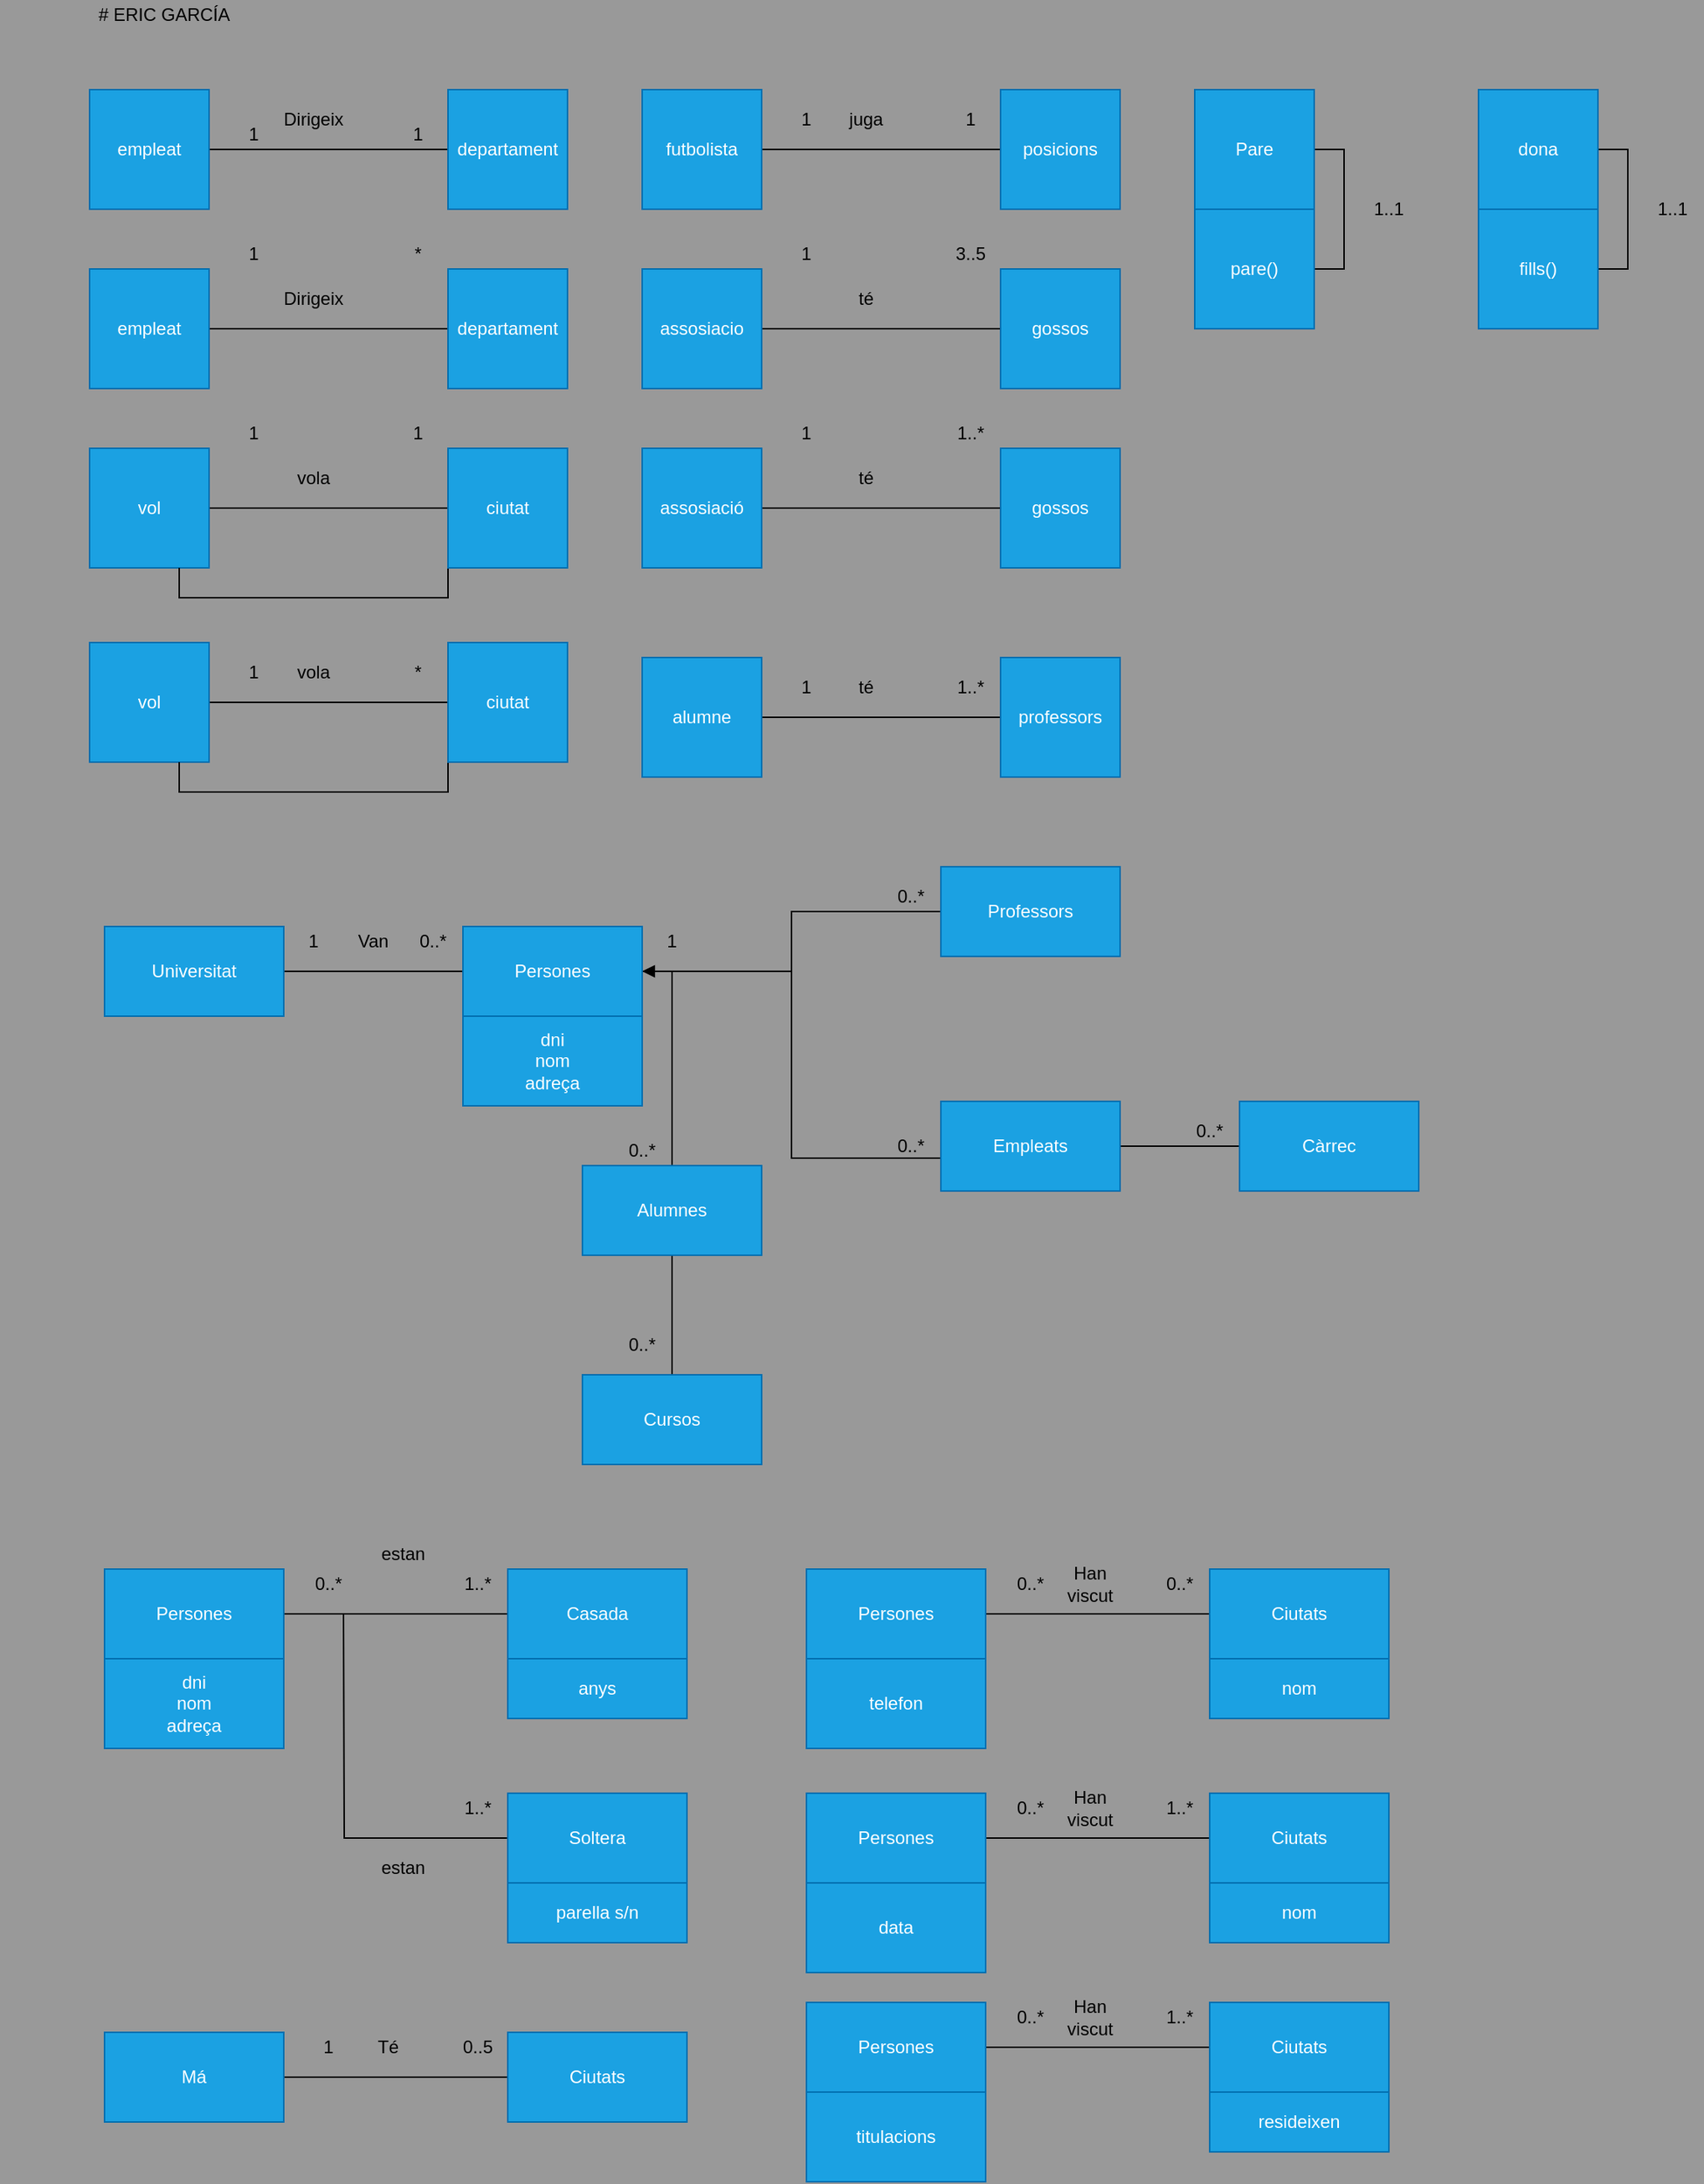 <mxfile version="13.6.5">
    <diagram id="E5LAtZZVA_uYHLYXuSaJ" name="Página-1">
        <mxGraphModel dx="1118" dy="790" grid="1" gridSize="10" guides="1" tooltips="1" connect="1" arrows="1" fold="1" page="1" pageScale="1" pageWidth="1169" pageHeight="1654" background="#999999" math="0" shadow="0">
            <root>
                <mxCell id="0"/>
                <mxCell id="1" parent="0"/>
                <mxCell id="28" style="edgeStyle=orthogonalEdgeStyle;rounded=0;orthogonalLoop=1;jettySize=auto;html=1;exitX=1;exitY=0.5;exitDx=0;exitDy=0;entryX=0;entryY=0.5;entryDx=0;entryDy=0;endArrow=none;endFill=0;" edge="1" parent="1" source="2" target="3">
                    <mxGeometry relative="1" as="geometry"/>
                </mxCell>
                <mxCell id="2" value="empleat" style="whiteSpace=wrap;html=1;aspect=fixed;fillColor=#1ba1e2;strokeColor=#006EAF;fontColor=#ffffff;" vertex="1" parent="1">
                    <mxGeometry x="70" y="120" width="80" height="80" as="geometry"/>
                </mxCell>
                <mxCell id="3" value="departament&lt;br&gt;" style="whiteSpace=wrap;html=1;aspect=fixed;fillColor=#1ba1e2;strokeColor=#006EAF;fontColor=#ffffff;" vertex="1" parent="1">
                    <mxGeometry x="310" y="120" width="80" height="80" as="geometry"/>
                </mxCell>
                <mxCell id="7" value="1" style="text;html=1;strokeColor=none;fillColor=none;align=center;verticalAlign=middle;whiteSpace=wrap;rounded=0;" vertex="1" parent="1">
                    <mxGeometry x="160" y="140" width="40" height="20" as="geometry"/>
                </mxCell>
                <mxCell id="11" style="edgeStyle=orthogonalEdgeStyle;rounded=0;orthogonalLoop=1;jettySize=auto;html=1;exitX=1;exitY=0.5;exitDx=0;exitDy=0;endArrow=none;endFill=0;" edge="1" parent="1" source="12" target="13">
                    <mxGeometry relative="1" as="geometry"/>
                </mxCell>
                <mxCell id="12" value="empleat" style="whiteSpace=wrap;html=1;aspect=fixed;fillColor=#1ba1e2;strokeColor=#006EAF;fontColor=#ffffff;" vertex="1" parent="1">
                    <mxGeometry x="70" y="240" width="80" height="80" as="geometry"/>
                </mxCell>
                <mxCell id="13" value="departament&lt;br&gt;" style="whiteSpace=wrap;html=1;aspect=fixed;fillColor=#1ba1e2;strokeColor=#006EAF;fontColor=#ffffff;" vertex="1" parent="1">
                    <mxGeometry x="310" y="240" width="80" height="80" as="geometry"/>
                </mxCell>
                <mxCell id="14" value="1" style="text;html=1;strokeColor=none;fillColor=none;align=center;verticalAlign=middle;whiteSpace=wrap;rounded=0;" vertex="1" parent="1">
                    <mxGeometry x="160" y="220" width="40" height="20" as="geometry"/>
                </mxCell>
                <mxCell id="21" style="edgeStyle=orthogonalEdgeStyle;rounded=0;orthogonalLoop=1;jettySize=auto;html=1;exitX=1;exitY=0.5;exitDx=0;exitDy=0;endArrow=none;endFill=0;" edge="1" parent="1" source="22" target="23">
                    <mxGeometry relative="1" as="geometry"/>
                </mxCell>
                <mxCell id="22" value="vol" style="whiteSpace=wrap;html=1;aspect=fixed;fillColor=#1ba1e2;strokeColor=#006EAF;fontColor=#ffffff;" vertex="1" parent="1">
                    <mxGeometry x="70" y="360" width="80" height="80" as="geometry"/>
                </mxCell>
                <mxCell id="31" style="edgeStyle=orthogonalEdgeStyle;rounded=0;orthogonalLoop=1;jettySize=auto;html=1;exitX=0;exitY=1;exitDx=0;exitDy=0;entryX=0.75;entryY=1;entryDx=0;entryDy=0;endArrow=none;endFill=0;" edge="1" parent="1" source="23" target="22">
                    <mxGeometry relative="1" as="geometry"/>
                </mxCell>
                <mxCell id="23" value="ciutat" style="whiteSpace=wrap;html=1;aspect=fixed;fillColor=#1ba1e2;strokeColor=#006EAF;fontColor=#ffffff;" vertex="1" parent="1">
                    <mxGeometry x="310" y="360" width="80" height="80" as="geometry"/>
                </mxCell>
                <mxCell id="24" value="1" style="text;html=1;strokeColor=none;fillColor=none;align=center;verticalAlign=middle;whiteSpace=wrap;rounded=0;" vertex="1" parent="1">
                    <mxGeometry x="160" y="340" width="40" height="20" as="geometry"/>
                </mxCell>
                <mxCell id="32" value="Dirigeix&lt;br&gt;" style="text;html=1;strokeColor=none;fillColor=none;align=center;verticalAlign=middle;whiteSpace=wrap;rounded=0;" vertex="1" parent="1">
                    <mxGeometry x="200" y="130" width="40" height="20" as="geometry"/>
                </mxCell>
                <mxCell id="34" value="Dirigeix&lt;br&gt;" style="text;html=1;strokeColor=none;fillColor=none;align=center;verticalAlign=middle;whiteSpace=wrap;rounded=0;" vertex="1" parent="1">
                    <mxGeometry x="200" y="250" width="40" height="20" as="geometry"/>
                </mxCell>
                <mxCell id="35" value="vola" style="text;html=1;strokeColor=none;fillColor=none;align=center;verticalAlign=middle;whiteSpace=wrap;rounded=0;" vertex="1" parent="1">
                    <mxGeometry x="200" y="370" width="40" height="20" as="geometry"/>
                </mxCell>
                <mxCell id="37" style="edgeStyle=orthogonalEdgeStyle;rounded=0;orthogonalLoop=1;jettySize=auto;html=1;exitX=1;exitY=0.5;exitDx=0;exitDy=0;endArrow=none;endFill=0;" edge="1" parent="1" source="38" target="40">
                    <mxGeometry relative="1" as="geometry"/>
                </mxCell>
                <mxCell id="38" value="vol" style="whiteSpace=wrap;html=1;aspect=fixed;fillColor=#1ba1e2;strokeColor=#006EAF;fontColor=#ffffff;" vertex="1" parent="1">
                    <mxGeometry x="70" y="490" width="80" height="80" as="geometry"/>
                </mxCell>
                <mxCell id="39" style="edgeStyle=orthogonalEdgeStyle;rounded=0;orthogonalLoop=1;jettySize=auto;html=1;exitX=0;exitY=1;exitDx=0;exitDy=0;entryX=0.75;entryY=1;entryDx=0;entryDy=0;endArrow=none;endFill=0;" edge="1" parent="1" source="40" target="38">
                    <mxGeometry relative="1" as="geometry"/>
                </mxCell>
                <mxCell id="40" value="ciutat" style="whiteSpace=wrap;html=1;aspect=fixed;fillColor=#1ba1e2;strokeColor=#006EAF;fontColor=#ffffff;" vertex="1" parent="1">
                    <mxGeometry x="310" y="490" width="80" height="80" as="geometry"/>
                </mxCell>
                <mxCell id="41" value="1" style="text;html=1;strokeColor=none;fillColor=none;align=center;verticalAlign=middle;whiteSpace=wrap;rounded=0;" vertex="1" parent="1">
                    <mxGeometry x="160" y="500" width="40" height="20" as="geometry"/>
                </mxCell>
                <mxCell id="42" value="vola" style="text;html=1;strokeColor=none;fillColor=none;align=center;verticalAlign=middle;whiteSpace=wrap;rounded=0;" vertex="1" parent="1">
                    <mxGeometry x="200" y="500" width="40" height="20" as="geometry"/>
                </mxCell>
                <mxCell id="43" style="edgeStyle=orthogonalEdgeStyle;rounded=0;orthogonalLoop=1;jettySize=auto;html=1;exitX=1;exitY=0.5;exitDx=0;exitDy=0;entryX=0;entryY=0.5;entryDx=0;entryDy=0;endArrow=none;endFill=0;" edge="1" parent="1" source="44" target="45">
                    <mxGeometry relative="1" as="geometry"/>
                </mxCell>
                <mxCell id="44" value="futbolista" style="whiteSpace=wrap;html=1;aspect=fixed;fillColor=#1ba1e2;strokeColor=#006EAF;fontColor=#ffffff;" vertex="1" parent="1">
                    <mxGeometry x="440" y="120" width="80" height="80" as="geometry"/>
                </mxCell>
                <mxCell id="45" value="posicions" style="whiteSpace=wrap;html=1;aspect=fixed;fillColor=#1ba1e2;strokeColor=#006EAF;fontColor=#ffffff;" vertex="1" parent="1">
                    <mxGeometry x="680" y="120" width="80" height="80" as="geometry"/>
                </mxCell>
                <mxCell id="46" value="1" style="text;html=1;strokeColor=none;fillColor=none;align=center;verticalAlign=middle;whiteSpace=wrap;rounded=0;" vertex="1" parent="1">
                    <mxGeometry x="530" y="130" width="40" height="20" as="geometry"/>
                </mxCell>
                <mxCell id="47" value="juga" style="text;html=1;strokeColor=none;fillColor=none;align=center;verticalAlign=middle;whiteSpace=wrap;rounded=0;" vertex="1" parent="1">
                    <mxGeometry x="570" y="130" width="40" height="20" as="geometry"/>
                </mxCell>
                <mxCell id="48" style="edgeStyle=orthogonalEdgeStyle;rounded=0;orthogonalLoop=1;jettySize=auto;html=1;exitX=1;exitY=0.5;exitDx=0;exitDy=0;entryX=0;entryY=0.5;entryDx=0;entryDy=0;endArrow=none;endFill=0;" edge="1" parent="1" source="49" target="50">
                    <mxGeometry relative="1" as="geometry"/>
                </mxCell>
                <mxCell id="49" value="assosiacio" style="whiteSpace=wrap;html=1;aspect=fixed;fillColor=#1ba1e2;strokeColor=#006EAF;fontColor=#ffffff;" vertex="1" parent="1">
                    <mxGeometry x="440" y="240" width="80" height="80" as="geometry"/>
                </mxCell>
                <mxCell id="50" value="gossos" style="whiteSpace=wrap;html=1;aspect=fixed;fillColor=#1ba1e2;strokeColor=#006EAF;fontColor=#ffffff;" vertex="1" parent="1">
                    <mxGeometry x="680" y="240" width="80" height="80" as="geometry"/>
                </mxCell>
                <mxCell id="51" value="1" style="text;html=1;strokeColor=none;fillColor=none;align=center;verticalAlign=middle;whiteSpace=wrap;rounded=0;" vertex="1" parent="1">
                    <mxGeometry x="530" y="220" width="40" height="20" as="geometry"/>
                </mxCell>
                <mxCell id="52" value="té" style="text;html=1;strokeColor=none;fillColor=none;align=center;verticalAlign=middle;whiteSpace=wrap;rounded=0;" vertex="1" parent="1">
                    <mxGeometry x="570" y="250" width="40" height="20" as="geometry"/>
                </mxCell>
                <mxCell id="53" style="edgeStyle=orthogonalEdgeStyle;rounded=0;orthogonalLoop=1;jettySize=auto;html=1;exitX=1;exitY=0.5;exitDx=0;exitDy=0;entryX=0;entryY=0.5;entryDx=0;entryDy=0;endArrow=none;endFill=0;" edge="1" parent="1" source="54" target="55">
                    <mxGeometry relative="1" as="geometry"/>
                </mxCell>
                <mxCell id="54" value="assosiació" style="whiteSpace=wrap;html=1;aspect=fixed;fillColor=#1ba1e2;strokeColor=#006EAF;fontColor=#ffffff;" vertex="1" parent="1">
                    <mxGeometry x="440" y="360" width="80" height="80" as="geometry"/>
                </mxCell>
                <mxCell id="55" value="gossos" style="whiteSpace=wrap;html=1;aspect=fixed;fillColor=#1ba1e2;strokeColor=#006EAF;fontColor=#ffffff;" vertex="1" parent="1">
                    <mxGeometry x="680" y="360" width="80" height="80" as="geometry"/>
                </mxCell>
                <mxCell id="56" value="1" style="text;html=1;strokeColor=none;fillColor=none;align=center;verticalAlign=middle;whiteSpace=wrap;rounded=0;" vertex="1" parent="1">
                    <mxGeometry x="530" y="340" width="40" height="20" as="geometry"/>
                </mxCell>
                <mxCell id="57" value="té" style="text;html=1;strokeColor=none;fillColor=none;align=center;verticalAlign=middle;whiteSpace=wrap;rounded=0;" vertex="1" parent="1">
                    <mxGeometry x="570" y="370" width="40" height="20" as="geometry"/>
                </mxCell>
                <mxCell id="61" style="edgeStyle=orthogonalEdgeStyle;rounded=0;orthogonalLoop=1;jettySize=auto;html=1;exitX=1;exitY=0.5;exitDx=0;exitDy=0;entryX=0;entryY=0.5;entryDx=0;entryDy=0;endArrow=none;endFill=0;" edge="1" parent="1" source="62" target="63">
                    <mxGeometry relative="1" as="geometry"/>
                </mxCell>
                <mxCell id="62" value="alumne" style="whiteSpace=wrap;html=1;aspect=fixed;fillColor=#1ba1e2;strokeColor=#006EAF;fontColor=#ffffff;" vertex="1" parent="1">
                    <mxGeometry x="440" y="500" width="80" height="80" as="geometry"/>
                </mxCell>
                <mxCell id="63" value="professors" style="whiteSpace=wrap;html=1;aspect=fixed;fillColor=#1ba1e2;strokeColor=#006EAF;fontColor=#ffffff;" vertex="1" parent="1">
                    <mxGeometry x="680" y="500" width="80" height="80" as="geometry"/>
                </mxCell>
                <mxCell id="64" value="1" style="text;html=1;strokeColor=none;fillColor=none;align=center;verticalAlign=middle;whiteSpace=wrap;rounded=0;" vertex="1" parent="1">
                    <mxGeometry x="530" y="510" width="40" height="20" as="geometry"/>
                </mxCell>
                <mxCell id="65" value="té" style="text;html=1;strokeColor=none;fillColor=none;align=center;verticalAlign=middle;whiteSpace=wrap;rounded=0;" vertex="1" parent="1">
                    <mxGeometry x="570" y="510" width="40" height="20" as="geometry"/>
                </mxCell>
                <mxCell id="76" style="edgeStyle=orthogonalEdgeStyle;rounded=0;orthogonalLoop=1;jettySize=auto;html=1;exitX=1;exitY=0.5;exitDx=0;exitDy=0;entryX=1;entryY=0.5;entryDx=0;entryDy=0;startArrow=none;startFill=0;endArrow=none;endFill=0;" edge="1" parent="1" source="68" target="75">
                    <mxGeometry relative="1" as="geometry"/>
                </mxCell>
                <mxCell id="68" value="Pare" style="whiteSpace=wrap;html=1;aspect=fixed;fillColor=#1ba1e2;strokeColor=#006EAF;fontColor=#ffffff;" vertex="1" parent="1">
                    <mxGeometry x="810" y="120" width="80" height="80" as="geometry"/>
                </mxCell>
                <mxCell id="70" value="1..1" style="text;html=1;strokeColor=none;fillColor=none;align=center;verticalAlign=middle;whiteSpace=wrap;rounded=0;" vertex="1" parent="1">
                    <mxGeometry x="920" y="190" width="40" height="20" as="geometry"/>
                </mxCell>
                <mxCell id="75" value="pare()" style="whiteSpace=wrap;html=1;aspect=fixed;fillColor=#1ba1e2;strokeColor=#006EAF;fontColor=#ffffff;" vertex="1" parent="1">
                    <mxGeometry x="810" y="200" width="80" height="80" as="geometry"/>
                </mxCell>
                <mxCell id="78" style="edgeStyle=orthogonalEdgeStyle;rounded=0;orthogonalLoop=1;jettySize=auto;html=1;exitX=1;exitY=0.5;exitDx=0;exitDy=0;entryX=1;entryY=0.5;entryDx=0;entryDy=0;startArrow=none;startFill=0;endArrow=none;endFill=0;" edge="1" parent="1" source="79" target="80">
                    <mxGeometry relative="1" as="geometry"/>
                </mxCell>
                <mxCell id="79" value="dona" style="whiteSpace=wrap;html=1;aspect=fixed;fillColor=#1ba1e2;strokeColor=#006EAF;fontColor=#ffffff;" vertex="1" parent="1">
                    <mxGeometry x="1000" y="120" width="80" height="80" as="geometry"/>
                </mxCell>
                <mxCell id="80" value="fills()" style="whiteSpace=wrap;html=1;aspect=fixed;fillColor=#1ba1e2;strokeColor=#006EAF;fontColor=#ffffff;" vertex="1" parent="1">
                    <mxGeometry x="1000" y="200" width="80" height="80" as="geometry"/>
                </mxCell>
                <mxCell id="81" value="1..1" style="text;html=1;strokeColor=none;fillColor=none;align=center;verticalAlign=middle;whiteSpace=wrap;rounded=0;" vertex="1" parent="1">
                    <mxGeometry x="1110" y="190" width="40" height="20" as="geometry"/>
                </mxCell>
                <mxCell id="87" style="edgeStyle=orthogonalEdgeStyle;rounded=0;orthogonalLoop=1;jettySize=auto;html=1;entryX=0;entryY=0.5;entryDx=0;entryDy=0;startArrow=none;startFill=0;endArrow=none;endFill=0;" edge="1" parent="1" source="84" target="86">
                    <mxGeometry relative="1" as="geometry"/>
                </mxCell>
                <mxCell id="84" value="Universitat" style="rounded=0;whiteSpace=wrap;html=1;fillColor=#1ba1e2;strokeColor=#006EAF;fontColor=#ffffff;" vertex="1" parent="1">
                    <mxGeometry x="80" y="680" width="120" height="60" as="geometry"/>
                </mxCell>
                <mxCell id="97" style="edgeStyle=orthogonalEdgeStyle;rounded=0;orthogonalLoop=1;jettySize=auto;html=1;startArrow=none;startFill=0;endArrow=none;endFill=0;" edge="1" parent="1" source="86" target="91">
                    <mxGeometry relative="1" as="geometry"/>
                </mxCell>
                <mxCell id="98" style="edgeStyle=orthogonalEdgeStyle;rounded=0;orthogonalLoop=1;jettySize=auto;html=1;entryX=0;entryY=0.5;entryDx=0;entryDy=0;startArrow=none;startFill=0;endArrow=none;endFill=0;" edge="1" parent="1" target="92">
                    <mxGeometry relative="1" as="geometry">
                        <mxPoint x="460" y="710" as="sourcePoint"/>
                        <Array as="points">
                            <mxPoint x="460" y="870"/>
                        </Array>
                    </mxGeometry>
                </mxCell>
                <mxCell id="99" style="edgeStyle=orthogonalEdgeStyle;rounded=0;orthogonalLoop=1;jettySize=auto;html=1;entryX=0.008;entryY=0.633;entryDx=0;entryDy=0;entryPerimeter=0;startArrow=block;startFill=1;endArrow=none;endFill=0;" edge="1" parent="1" source="86" target="93">
                    <mxGeometry relative="1" as="geometry"/>
                </mxCell>
                <mxCell id="86" value="Persones" style="rounded=0;whiteSpace=wrap;html=1;fillColor=#1ba1e2;strokeColor=#006EAF;fontColor=#ffffff;" vertex="1" parent="1">
                    <mxGeometry x="320" y="680" width="120" height="60" as="geometry"/>
                </mxCell>
                <mxCell id="88" value="Van" style="text;html=1;strokeColor=none;fillColor=none;align=center;verticalAlign=middle;whiteSpace=wrap;rounded=0;" vertex="1" parent="1">
                    <mxGeometry x="240" y="680" width="40" height="20" as="geometry"/>
                </mxCell>
                <mxCell id="89" value="1" style="text;html=1;strokeColor=none;fillColor=none;align=center;verticalAlign=middle;whiteSpace=wrap;rounded=0;" vertex="1" parent="1">
                    <mxGeometry x="200" y="680" width="40" height="20" as="geometry"/>
                </mxCell>
                <mxCell id="91" value="Professors" style="rounded=0;whiteSpace=wrap;html=1;fillColor=#1ba1e2;strokeColor=#006EAF;fontColor=#ffffff;" vertex="1" parent="1">
                    <mxGeometry x="640" y="640" width="120" height="60" as="geometry"/>
                </mxCell>
                <mxCell id="118" style="edgeStyle=orthogonalEdgeStyle;rounded=0;orthogonalLoop=1;jettySize=auto;html=1;entryX=0.5;entryY=0;entryDx=0;entryDy=0;startArrow=none;startFill=0;endArrow=none;endFill=0;" edge="1" parent="1" source="92" target="117">
                    <mxGeometry relative="1" as="geometry"/>
                </mxCell>
                <mxCell id="92" value="Alumnes" style="rounded=0;whiteSpace=wrap;html=1;fillColor=#1ba1e2;strokeColor=#006EAF;fontColor=#ffffff;" vertex="1" parent="1">
                    <mxGeometry x="400" y="840" width="120" height="60" as="geometry"/>
                </mxCell>
                <mxCell id="120" style="edgeStyle=orthogonalEdgeStyle;rounded=0;orthogonalLoop=1;jettySize=auto;html=1;entryX=0;entryY=0.5;entryDx=0;entryDy=0;startArrow=none;startFill=0;endArrow=none;endFill=0;" edge="1" parent="1" source="93" target="119">
                    <mxGeometry relative="1" as="geometry"/>
                </mxCell>
                <mxCell id="93" value="Empleats" style="rounded=0;whiteSpace=wrap;html=1;fillColor=#1ba1e2;strokeColor=#006EAF;fontColor=#ffffff;" vertex="1" parent="1">
                    <mxGeometry x="640" y="797" width="120" height="60" as="geometry"/>
                </mxCell>
                <mxCell id="95" value="dni&lt;br&gt;nom&lt;br&gt;adreça&lt;br&gt;" style="rounded=0;whiteSpace=wrap;html=1;fillColor=#1ba1e2;strokeColor=#006EAF;fontColor=#ffffff;" vertex="1" parent="1">
                    <mxGeometry x="320" y="740" width="120" height="60" as="geometry"/>
                </mxCell>
                <mxCell id="100" value="1" style="text;html=1;strokeColor=none;fillColor=none;align=center;verticalAlign=middle;whiteSpace=wrap;rounded=0;" vertex="1" parent="1">
                    <mxGeometry x="270" y="140" width="40" height="20" as="geometry"/>
                </mxCell>
                <mxCell id="101" value="*" style="text;html=1;strokeColor=none;fillColor=none;align=center;verticalAlign=middle;whiteSpace=wrap;rounded=0;" vertex="1" parent="1">
                    <mxGeometry x="270" y="220" width="40" height="20" as="geometry"/>
                </mxCell>
                <mxCell id="102" value="1" style="text;html=1;strokeColor=none;fillColor=none;align=center;verticalAlign=middle;whiteSpace=wrap;rounded=0;" vertex="1" parent="1">
                    <mxGeometry x="270" y="340" width="40" height="20" as="geometry"/>
                </mxCell>
                <mxCell id="103" value="*" style="text;html=1;strokeColor=none;fillColor=none;align=center;verticalAlign=middle;whiteSpace=wrap;rounded=0;" vertex="1" parent="1">
                    <mxGeometry x="270" y="500" width="40" height="20" as="geometry"/>
                </mxCell>
                <mxCell id="106" value="1" style="text;html=1;strokeColor=none;fillColor=none;align=center;verticalAlign=middle;whiteSpace=wrap;rounded=0;" vertex="1" parent="1">
                    <mxGeometry x="640" y="130" width="40" height="20" as="geometry"/>
                </mxCell>
                <mxCell id="107" value="3..5" style="text;html=1;strokeColor=none;fillColor=none;align=center;verticalAlign=middle;whiteSpace=wrap;rounded=0;" vertex="1" parent="1">
                    <mxGeometry x="640" y="220" width="40" height="20" as="geometry"/>
                </mxCell>
                <mxCell id="108" value="1..*" style="text;html=1;strokeColor=none;fillColor=none;align=center;verticalAlign=middle;whiteSpace=wrap;rounded=0;" vertex="1" parent="1">
                    <mxGeometry x="640" y="340" width="40" height="20" as="geometry"/>
                </mxCell>
                <mxCell id="110" value="1..*" style="text;html=1;strokeColor=none;fillColor=none;align=center;verticalAlign=middle;whiteSpace=wrap;rounded=0;" vertex="1" parent="1">
                    <mxGeometry x="640" y="510" width="40" height="20" as="geometry"/>
                </mxCell>
                <mxCell id="112" style="edgeStyle=orthogonalEdgeStyle;rounded=0;orthogonalLoop=1;jettySize=auto;html=1;exitX=0.75;exitY=1;exitDx=0;exitDy=0;startArrow=none;startFill=0;endArrow=none;endFill=0;" edge="1" parent="1">
                    <mxGeometry relative="1" as="geometry">
                        <mxPoint x="560" y="600" as="targetPoint"/>
                        <mxPoint x="560" y="600" as="sourcePoint"/>
                    </mxGeometry>
                </mxCell>
                <mxCell id="113" value="0..*" style="text;html=1;strokeColor=none;fillColor=none;align=center;verticalAlign=middle;whiteSpace=wrap;rounded=0;" vertex="1" parent="1">
                    <mxGeometry x="280" y="680" width="40" height="20" as="geometry"/>
                </mxCell>
                <mxCell id="117" value="Cursos" style="rounded=0;whiteSpace=wrap;html=1;fillColor=#1ba1e2;strokeColor=#006EAF;fontColor=#ffffff;" vertex="1" parent="1">
                    <mxGeometry x="400" y="980" width="120" height="60" as="geometry"/>
                </mxCell>
                <mxCell id="119" value="Càrrec" style="rounded=0;whiteSpace=wrap;html=1;fillColor=#1ba1e2;strokeColor=#006EAF;fontColor=#ffffff;" vertex="1" parent="1">
                    <mxGeometry x="840" y="797" width="120" height="60" as="geometry"/>
                </mxCell>
                <mxCell id="121" value="1" style="text;html=1;strokeColor=none;fillColor=none;align=center;verticalAlign=middle;whiteSpace=wrap;rounded=0;" vertex="1" parent="1">
                    <mxGeometry x="440" y="680" width="40" height="20" as="geometry"/>
                </mxCell>
                <mxCell id="122" value="0..*" style="text;html=1;strokeColor=none;fillColor=none;align=center;verticalAlign=middle;whiteSpace=wrap;rounded=0;" vertex="1" parent="1">
                    <mxGeometry x="600" y="650" width="40" height="20" as="geometry"/>
                </mxCell>
                <mxCell id="123" value="0..*" style="text;html=1;strokeColor=none;fillColor=none;align=center;verticalAlign=middle;whiteSpace=wrap;rounded=0;" vertex="1" parent="1">
                    <mxGeometry x="420" y="820" width="40" height="20" as="geometry"/>
                </mxCell>
                <mxCell id="124" value="0..*" style="text;html=1;strokeColor=none;fillColor=none;align=center;verticalAlign=middle;whiteSpace=wrap;rounded=0;" vertex="1" parent="1">
                    <mxGeometry x="420" y="950" width="40" height="20" as="geometry"/>
                </mxCell>
                <mxCell id="125" value="0..*" style="text;html=1;strokeColor=none;fillColor=none;align=center;verticalAlign=middle;whiteSpace=wrap;rounded=0;" vertex="1" parent="1">
                    <mxGeometry x="600" y="817" width="40" height="20" as="geometry"/>
                </mxCell>
                <mxCell id="126" value="0..*" style="text;html=1;strokeColor=none;fillColor=none;align=center;verticalAlign=middle;whiteSpace=wrap;rounded=0;" vertex="1" parent="1">
                    <mxGeometry x="800" y="807" width="40" height="20" as="geometry"/>
                </mxCell>
                <mxCell id="134" style="edgeStyle=orthogonalEdgeStyle;rounded=0;orthogonalLoop=1;jettySize=auto;html=1;entryX=0;entryY=0.5;entryDx=0;entryDy=0;startArrow=none;startFill=0;endArrow=none;endFill=0;" edge="1" parent="1" source="127" target="131">
                    <mxGeometry relative="1" as="geometry"/>
                </mxCell>
                <mxCell id="127" value="Persones" style="rounded=0;whiteSpace=wrap;html=1;fillColor=#1ba1e2;strokeColor=#006EAF;fontColor=#ffffff;" vertex="1" parent="1">
                    <mxGeometry x="80" y="1110" width="120" height="60" as="geometry"/>
                </mxCell>
                <mxCell id="131" value="Casada" style="rounded=0;whiteSpace=wrap;html=1;fillColor=#1ba1e2;strokeColor=#006EAF;fontColor=#ffffff;" vertex="1" parent="1">
                    <mxGeometry x="350" y="1110" width="120" height="60" as="geometry"/>
                </mxCell>
                <mxCell id="135" style="edgeStyle=orthogonalEdgeStyle;rounded=0;orthogonalLoop=1;jettySize=auto;html=1;startArrow=none;startFill=0;endArrow=none;endFill=0;" edge="1" parent="1" source="132">
                    <mxGeometry relative="1" as="geometry">
                        <mxPoint x="240" y="1140" as="targetPoint"/>
                    </mxGeometry>
                </mxCell>
                <mxCell id="132" value="Soltera" style="rounded=0;whiteSpace=wrap;html=1;fillColor=#1ba1e2;strokeColor=#006EAF;fontColor=#ffffff;" vertex="1" parent="1">
                    <mxGeometry x="350" y="1260" width="120" height="60" as="geometry"/>
                </mxCell>
                <mxCell id="133" value="dni&lt;br&gt;nom&lt;br&gt;adreça&lt;br&gt;" style="rounded=0;whiteSpace=wrap;html=1;fillColor=#1ba1e2;strokeColor=#006EAF;fontColor=#ffffff;" vertex="1" parent="1">
                    <mxGeometry x="80" y="1170" width="120" height="60" as="geometry"/>
                </mxCell>
                <mxCell id="136" value="anys" style="rounded=0;whiteSpace=wrap;html=1;fillColor=#1ba1e2;strokeColor=#006EAF;fontColor=#ffffff;" vertex="1" parent="1">
                    <mxGeometry x="350" y="1170" width="120" height="40" as="geometry"/>
                </mxCell>
                <mxCell id="137" value="parella s/n" style="rounded=0;whiteSpace=wrap;html=1;fillColor=#1ba1e2;strokeColor=#006EAF;fontColor=#ffffff;" vertex="1" parent="1">
                    <mxGeometry x="350" y="1320" width="120" height="40" as="geometry"/>
                </mxCell>
                <mxCell id="138" value="0..*" style="text;html=1;strokeColor=none;fillColor=none;align=center;verticalAlign=middle;whiteSpace=wrap;rounded=0;" vertex="1" parent="1">
                    <mxGeometry x="210" y="1110" width="40" height="20" as="geometry"/>
                </mxCell>
                <mxCell id="139" value="1..*" style="text;html=1;strokeColor=none;fillColor=none;align=center;verticalAlign=middle;whiteSpace=wrap;rounded=0;" vertex="1" parent="1">
                    <mxGeometry x="310" y="1110" width="40" height="20" as="geometry"/>
                </mxCell>
                <mxCell id="140" value="1..*" style="text;html=1;strokeColor=none;fillColor=none;align=center;verticalAlign=middle;whiteSpace=wrap;rounded=0;" vertex="1" parent="1">
                    <mxGeometry x="310" y="1260" width="40" height="20" as="geometry"/>
                </mxCell>
                <mxCell id="152" value="estan" style="text;html=1;strokeColor=none;fillColor=none;align=center;verticalAlign=middle;whiteSpace=wrap;rounded=0;" vertex="1" parent="1">
                    <mxGeometry x="260" y="1090" width="40" height="20" as="geometry"/>
                </mxCell>
                <mxCell id="156" value="estan" style="text;html=1;strokeColor=none;fillColor=none;align=center;verticalAlign=middle;whiteSpace=wrap;rounded=0;" vertex="1" parent="1">
                    <mxGeometry x="260" y="1300" width="40" height="20" as="geometry"/>
                </mxCell>
                <mxCell id="157" value="# ERIC GARCÍA" style="text;html=1;strokeColor=none;fillColor=none;align=center;verticalAlign=middle;whiteSpace=wrap;rounded=0;" vertex="1" parent="1">
                    <mxGeometry x="10" y="60" width="220" height="20" as="geometry"/>
                </mxCell>
                <mxCell id="222" style="edgeStyle=orthogonalEdgeStyle;rounded=0;orthogonalLoop=1;jettySize=auto;html=1;entryX=0;entryY=0.5;entryDx=0;entryDy=0;startArrow=none;startFill=0;endArrow=none;endFill=0;" edge="1" parent="1" source="223" target="224">
                    <mxGeometry relative="1" as="geometry"/>
                </mxCell>
                <mxCell id="223" value="Persones" style="rounded=0;whiteSpace=wrap;html=1;fillColor=#1ba1e2;strokeColor=#006EAF;fontColor=#ffffff;" vertex="1" parent="1">
                    <mxGeometry x="550" y="1110" width="120" height="60" as="geometry"/>
                </mxCell>
                <mxCell id="224" value="Ciutats" style="rounded=0;whiteSpace=wrap;html=1;fillColor=#1ba1e2;strokeColor=#006EAF;fontColor=#ffffff;" vertex="1" parent="1">
                    <mxGeometry x="820" y="1110" width="120" height="60" as="geometry"/>
                </mxCell>
                <mxCell id="225" value="telefon" style="rounded=0;whiteSpace=wrap;html=1;fillColor=#1ba1e2;strokeColor=#006EAF;fontColor=#ffffff;" vertex="1" parent="1">
                    <mxGeometry x="550" y="1170" width="120" height="60" as="geometry"/>
                </mxCell>
                <mxCell id="226" value="nom" style="rounded=0;whiteSpace=wrap;html=1;fillColor=#1ba1e2;strokeColor=#006EAF;fontColor=#ffffff;" vertex="1" parent="1">
                    <mxGeometry x="820" y="1170" width="120" height="40" as="geometry"/>
                </mxCell>
                <mxCell id="227" value="0..*" style="text;html=1;strokeColor=none;fillColor=none;align=center;verticalAlign=middle;whiteSpace=wrap;rounded=0;" vertex="1" parent="1">
                    <mxGeometry x="680" y="1110" width="40" height="20" as="geometry"/>
                </mxCell>
                <mxCell id="228" value="0..*" style="text;html=1;strokeColor=none;fillColor=none;align=center;verticalAlign=middle;whiteSpace=wrap;rounded=0;" vertex="1" parent="1">
                    <mxGeometry x="780" y="1110" width="40" height="20" as="geometry"/>
                </mxCell>
                <mxCell id="229" value="Han viscut" style="text;html=1;strokeColor=none;fillColor=none;align=center;verticalAlign=middle;whiteSpace=wrap;rounded=0;" vertex="1" parent="1">
                    <mxGeometry x="720" y="1110" width="40" height="20" as="geometry"/>
                </mxCell>
                <mxCell id="230" style="edgeStyle=orthogonalEdgeStyle;rounded=0;orthogonalLoop=1;jettySize=auto;html=1;entryX=0;entryY=0.5;entryDx=0;entryDy=0;startArrow=none;startFill=0;endArrow=none;endFill=0;" edge="1" parent="1" source="231" target="232">
                    <mxGeometry relative="1" as="geometry"/>
                </mxCell>
                <mxCell id="231" value="Persones" style="rounded=0;whiteSpace=wrap;html=1;fillColor=#1ba1e2;strokeColor=#006EAF;fontColor=#ffffff;" vertex="1" parent="1">
                    <mxGeometry x="550" y="1260" width="120" height="60" as="geometry"/>
                </mxCell>
                <mxCell id="232" value="Ciutats" style="rounded=0;whiteSpace=wrap;html=1;fillColor=#1ba1e2;strokeColor=#006EAF;fontColor=#ffffff;" vertex="1" parent="1">
                    <mxGeometry x="820" y="1260" width="120" height="60" as="geometry"/>
                </mxCell>
                <mxCell id="233" value="data" style="rounded=0;whiteSpace=wrap;html=1;fillColor=#1ba1e2;strokeColor=#006EAF;fontColor=#ffffff;" vertex="1" parent="1">
                    <mxGeometry x="550" y="1320" width="120" height="60" as="geometry"/>
                </mxCell>
                <mxCell id="234" value="nom" style="rounded=0;whiteSpace=wrap;html=1;fillColor=#1ba1e2;strokeColor=#006EAF;fontColor=#ffffff;" vertex="1" parent="1">
                    <mxGeometry x="820" y="1320" width="120" height="40" as="geometry"/>
                </mxCell>
                <mxCell id="235" value="0..*" style="text;html=1;strokeColor=none;fillColor=none;align=center;verticalAlign=middle;whiteSpace=wrap;rounded=0;" vertex="1" parent="1">
                    <mxGeometry x="680" y="1260" width="40" height="20" as="geometry"/>
                </mxCell>
                <mxCell id="236" value="1..*" style="text;html=1;strokeColor=none;fillColor=none;align=center;verticalAlign=middle;whiteSpace=wrap;rounded=0;" vertex="1" parent="1">
                    <mxGeometry x="780" y="1260" width="40" height="20" as="geometry"/>
                </mxCell>
                <mxCell id="237" value="Han viscut" style="text;html=1;strokeColor=none;fillColor=none;align=center;verticalAlign=middle;whiteSpace=wrap;rounded=0;" vertex="1" parent="1">
                    <mxGeometry x="720" y="1260" width="40" height="20" as="geometry"/>
                </mxCell>
                <mxCell id="238" style="edgeStyle=orthogonalEdgeStyle;rounded=0;orthogonalLoop=1;jettySize=auto;html=1;entryX=0;entryY=0.5;entryDx=0;entryDy=0;startArrow=none;startFill=0;endArrow=none;endFill=0;" edge="1" parent="1" source="239" target="240">
                    <mxGeometry relative="1" as="geometry"/>
                </mxCell>
                <mxCell id="239" value="Persones" style="rounded=0;whiteSpace=wrap;html=1;fillColor=#1ba1e2;strokeColor=#006EAF;fontColor=#ffffff;" vertex="1" parent="1">
                    <mxGeometry x="550" y="1400" width="120" height="60" as="geometry"/>
                </mxCell>
                <mxCell id="240" value="Ciutats" style="rounded=0;whiteSpace=wrap;html=1;fillColor=#1ba1e2;strokeColor=#006EAF;fontColor=#ffffff;" vertex="1" parent="1">
                    <mxGeometry x="820" y="1400" width="120" height="60" as="geometry"/>
                </mxCell>
                <mxCell id="241" value="titulacions" style="rounded=0;whiteSpace=wrap;html=1;fillColor=#1ba1e2;strokeColor=#006EAF;fontColor=#ffffff;" vertex="1" parent="1">
                    <mxGeometry x="550" y="1460" width="120" height="60" as="geometry"/>
                </mxCell>
                <mxCell id="242" value="resideixen" style="rounded=0;whiteSpace=wrap;html=1;fillColor=#1ba1e2;strokeColor=#006EAF;fontColor=#ffffff;" vertex="1" parent="1">
                    <mxGeometry x="820" y="1460" width="120" height="40" as="geometry"/>
                </mxCell>
                <mxCell id="243" value="0..*" style="text;html=1;strokeColor=none;fillColor=none;align=center;verticalAlign=middle;whiteSpace=wrap;rounded=0;" vertex="1" parent="1">
                    <mxGeometry x="680" y="1400" width="40" height="20" as="geometry"/>
                </mxCell>
                <mxCell id="244" value="1..*" style="text;html=1;strokeColor=none;fillColor=none;align=center;verticalAlign=middle;whiteSpace=wrap;rounded=0;" vertex="1" parent="1">
                    <mxGeometry x="780" y="1400" width="40" height="20" as="geometry"/>
                </mxCell>
                <mxCell id="245" value="Han viscut" style="text;html=1;strokeColor=none;fillColor=none;align=center;verticalAlign=middle;whiteSpace=wrap;rounded=0;" vertex="1" parent="1">
                    <mxGeometry x="720" y="1400" width="40" height="20" as="geometry"/>
                </mxCell>
                <mxCell id="246" style="edgeStyle=orthogonalEdgeStyle;rounded=0;orthogonalLoop=1;jettySize=auto;html=1;entryX=0;entryY=0.5;entryDx=0;entryDy=0;startArrow=none;startFill=0;endArrow=none;endFill=0;" edge="1" parent="1" source="247" target="248">
                    <mxGeometry relative="1" as="geometry"/>
                </mxCell>
                <mxCell id="247" value="Má" style="rounded=0;whiteSpace=wrap;html=1;fillColor=#1ba1e2;strokeColor=#006EAF;fontColor=#ffffff;" vertex="1" parent="1">
                    <mxGeometry x="80" y="1420" width="120" height="60" as="geometry"/>
                </mxCell>
                <mxCell id="248" value="Ciutats" style="rounded=0;whiteSpace=wrap;html=1;fillColor=#1ba1e2;strokeColor=#006EAF;fontColor=#ffffff;" vertex="1" parent="1">
                    <mxGeometry x="350" y="1420" width="120" height="60" as="geometry"/>
                </mxCell>
                <mxCell id="251" value="1" style="text;html=1;strokeColor=none;fillColor=none;align=center;verticalAlign=middle;whiteSpace=wrap;rounded=0;" vertex="1" parent="1">
                    <mxGeometry x="210" y="1420" width="40" height="20" as="geometry"/>
                </mxCell>
                <mxCell id="252" value="0..5" style="text;html=1;strokeColor=none;fillColor=none;align=center;verticalAlign=middle;whiteSpace=wrap;rounded=0;" vertex="1" parent="1">
                    <mxGeometry x="310" y="1420" width="40" height="20" as="geometry"/>
                </mxCell>
                <mxCell id="253" value="Té" style="text;html=1;strokeColor=none;fillColor=none;align=center;verticalAlign=middle;whiteSpace=wrap;rounded=0;" vertex="1" parent="1">
                    <mxGeometry x="250" y="1420" width="40" height="20" as="geometry"/>
                </mxCell>
            </root>
        </mxGraphModel>
    </diagram>
</mxfile>
